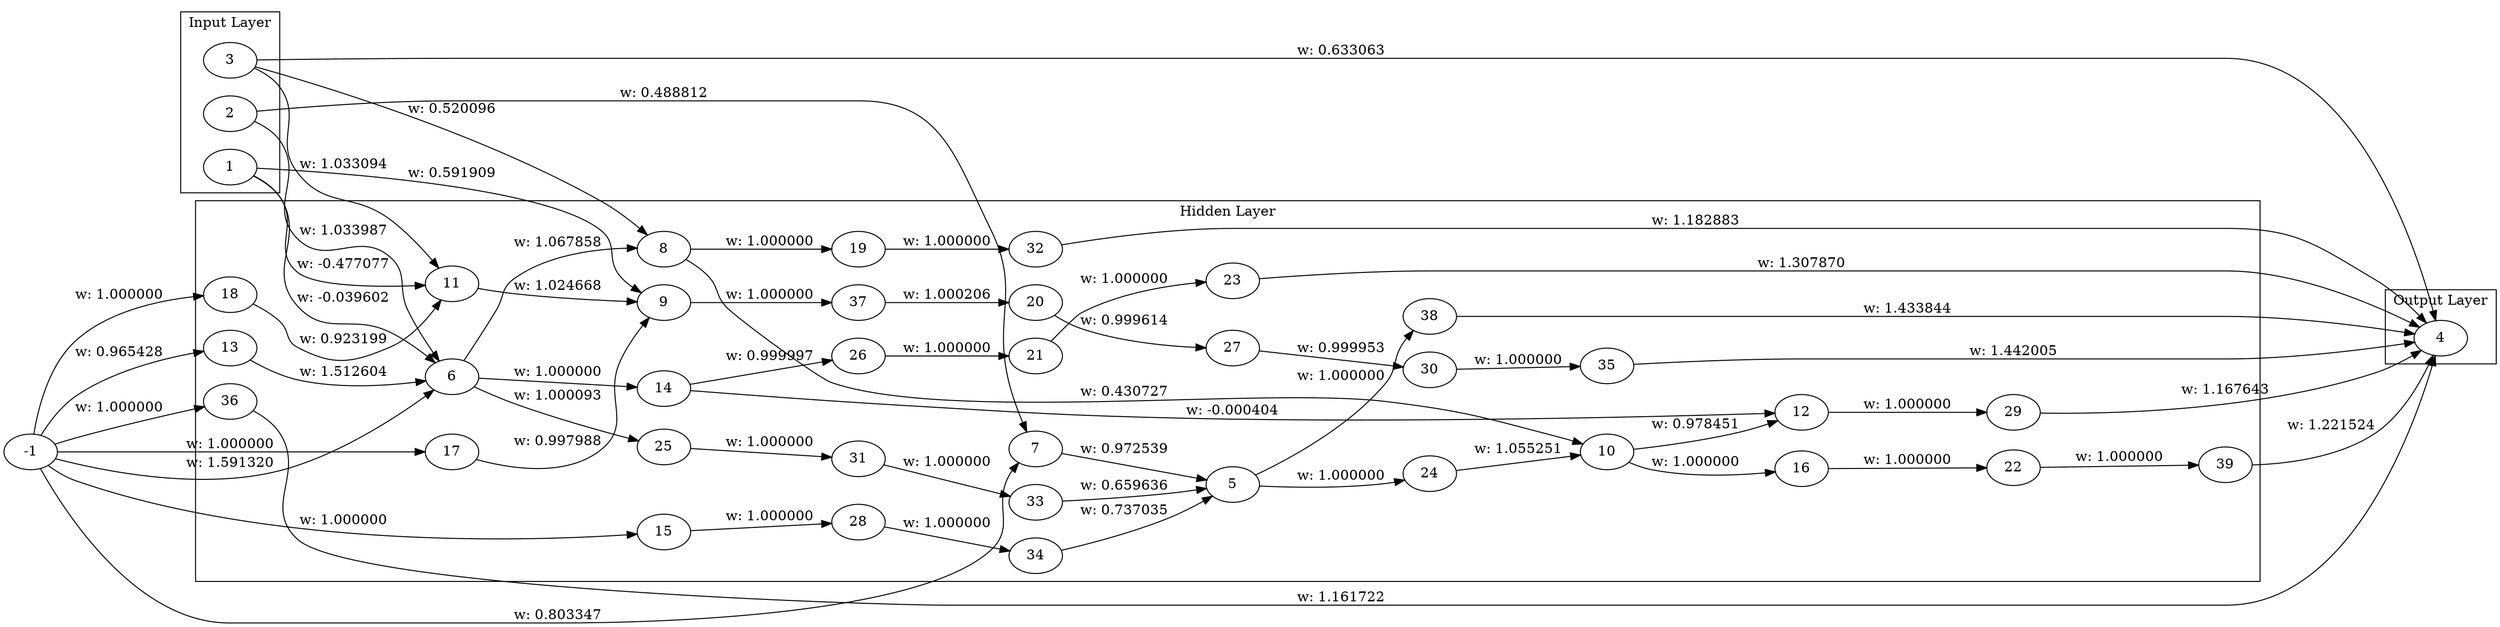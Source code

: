 digraph Genome {
  rankdir=LR;
  subgraph cluster_0 {
    label="Input Layer";
    1;
    2;
    3;
  }
  subgraph cluster_1 {
    label="Hidden Layer";
    5;
    6;
    7;
    8;
    9;
    10;
    11;
    12;
    13;
    14;
    15;
    16;
    17;
    18;
    19;
    20;
    21;
    22;
    23;
    24;
    25;
    26;
    27;
    28;
    29;
    30;
    31;
    32;
    33;
    34;
    35;
    36;
    37;
    38;
    39;
  }
  subgraph cluster_2 {
    label="Output Layer";
    4;
  }
  3 -> 4 [label="w: 0.633063"];
  -1 -> 6 [label="w: 1.591320"];
  2 -> 6 [label="w: 1.033987"];
  2 -> 7 [label="w: 0.488812"];
  7 -> 5 [label="w: 0.972539"];
  1 -> 6 [label="w: -0.039602"];
  6 -> 8 [label="w: 1.067858"];
  1 -> 9 [label="w: 0.591909"];
  8 -> 10 [label="w: 0.430727"];
  11 -> 9 [label="w: 1.024668"];
  3 -> 11 [label="w: 1.033094"];
  -1 -> 7 [label="w: 0.803347"];
  10 -> 12 [label="w: 0.978451"];
  -1 -> 13 [label="w: 0.965428"];
  13 -> 6 [label="w: 1.512604"];
  3 -> 8 [label="w: 0.520096"];
  1 -> 11 [label="w: -0.477077"];
  6 -> 14 [label="w: 1.000000"];
  -1 -> 15 [label="w: 1.000000"];
  10 -> 16 [label="w: 1.000000"];
  14 -> 12 [label="w: -0.000404"];
  -1 -> 17 [label="w: 1.000000"];
  17 -> 9 [label="w: 0.997988"];
  -1 -> 18 [label="w: 1.000000"];
  18 -> 11 [label="w: 0.923199"];
  8 -> 19 [label="w: 1.000000"];
  16 -> 22 [label="w: 1.000000"];
  21 -> 23 [label="w: 1.000000"];
  23 -> 4 [label="w: 1.307870"];
  5 -> 24 [label="w: 1.000000"];
  24 -> 10 [label="w: 1.055251"];
  6 -> 25 [label="w: 1.000093"];
  14 -> 26 [label="w: 0.999997"];
  26 -> 21 [label="w: 1.000000"];
  20 -> 27 [label="w: 0.999614"];
  15 -> 28 [label="w: 1.000000"];
  12 -> 29 [label="w: 1.000000"];
  29 -> 4 [label="w: 1.167643"];
  27 -> 30 [label="w: 0.999953"];
  25 -> 31 [label="w: 1.000000"];
  19 -> 32 [label="w: 1.000000"];
  32 -> 4 [label="w: 1.182883"];
  31 -> 33 [label="w: 1.000000"];
  33 -> 5 [label="w: 0.659636"];
  28 -> 34 [label="w: 1.000000"];
  34 -> 5 [label="w: 0.737035"];
  30 -> 35 [label="w: 1.000000"];
  35 -> 4 [label="w: 1.442005"];
  -1 -> 36 [label="w: 1.000000"];
  36 -> 4 [label="w: 1.161722"];
  9 -> 37 [label="w: 1.000000"];
  37 -> 20 [label="w: 1.000206"];
  5 -> 38 [label="w: 1.000000"];
  38 -> 4 [label="w: 1.433844"];
  22 -> 39 [label="w: 1.000000"];
  39 -> 4 [label="w: 1.221524"];
}
